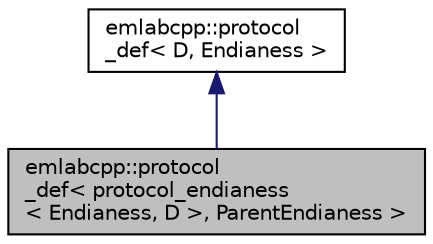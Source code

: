 digraph "emlabcpp::protocol_def&lt; protocol_endianess&lt; Endianess, D &gt;, ParentEndianess &gt;"
{
 // LATEX_PDF_SIZE
  edge [fontname="Helvetica",fontsize="10",labelfontname="Helvetica",labelfontsize="10"];
  node [fontname="Helvetica",fontsize="10",shape=record];
  Node1 [label="emlabcpp::protocol\l_def\< protocol_endianess\l\< Endianess, D \>, ParentEndianess \>",height=0.2,width=0.4,color="black", fillcolor="grey75", style="filled", fontcolor="black",tooltip=" "];
  Node2 -> Node1 [dir="back",color="midnightblue",fontsize="10",style="solid",fontname="Helvetica"];
  Node2 [label="emlabcpp::protocol\l_def\< D, Endianess \>",height=0.2,width=0.4,color="black", fillcolor="white", style="filled",URL="$structemlabcpp_1_1protocol__def_3_01D_00_01Endianess_01_4.html",tooltip=" "];
}
